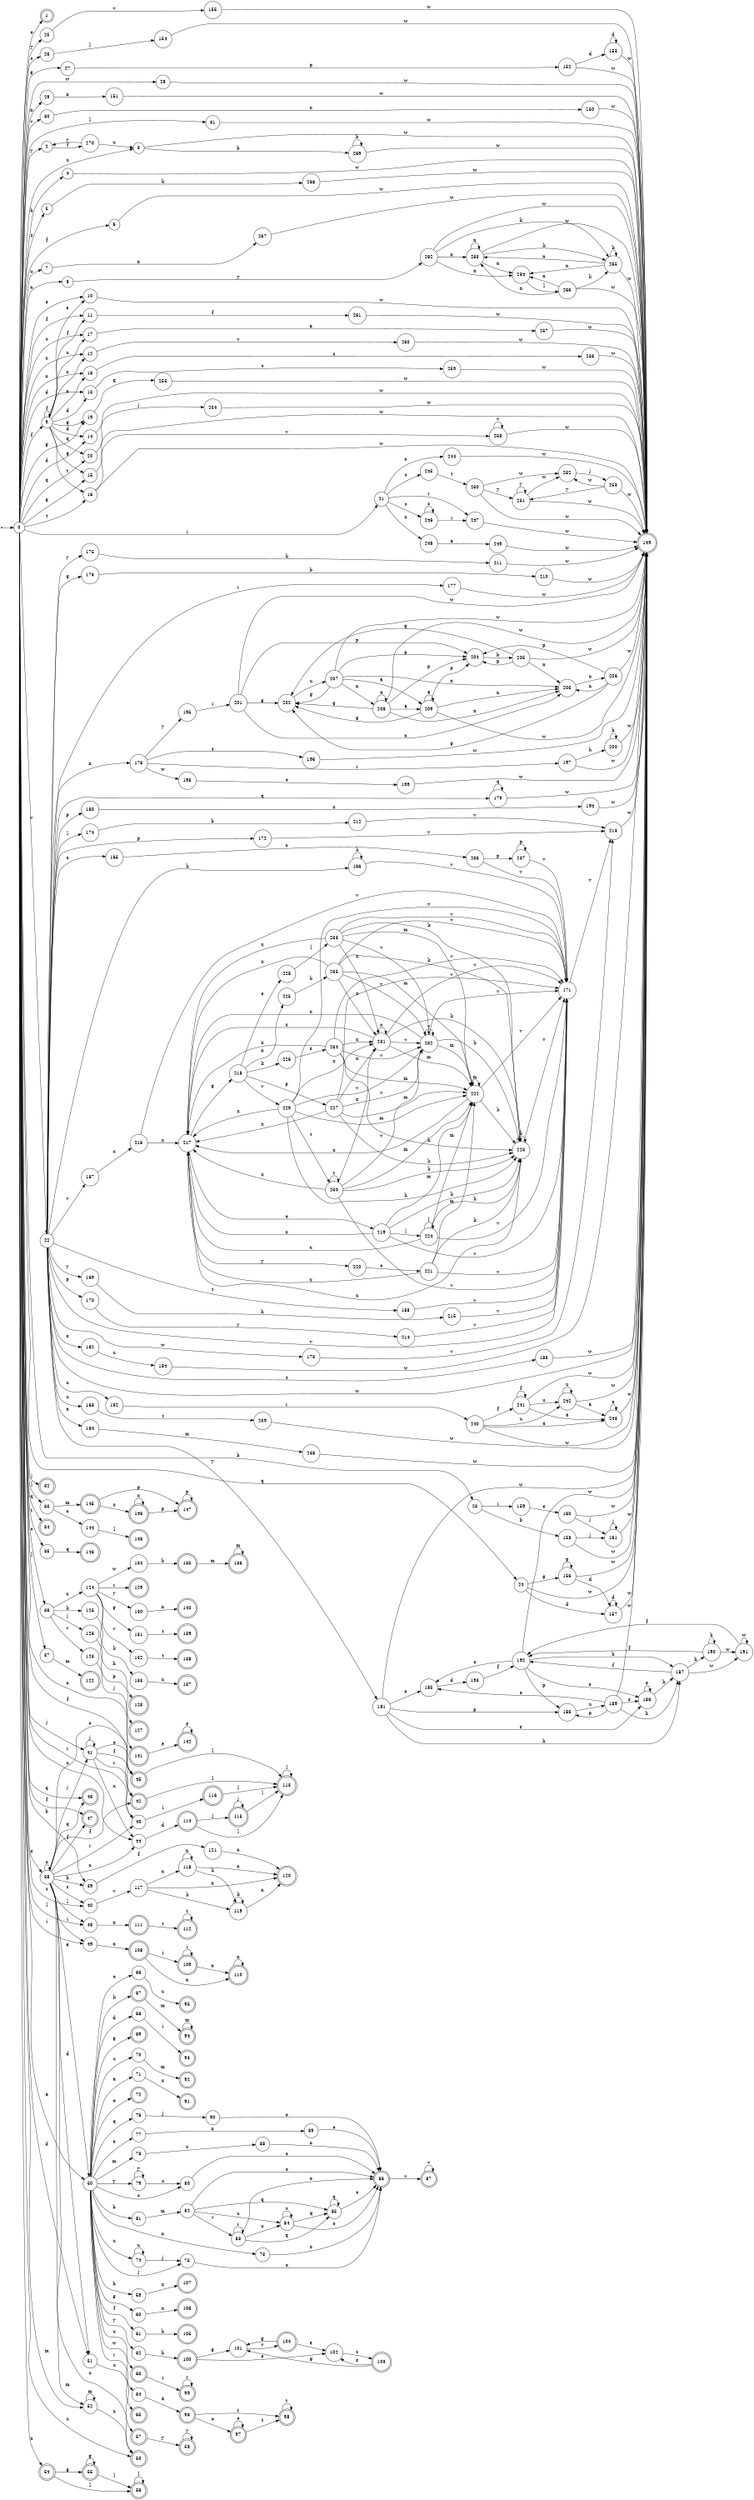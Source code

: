 digraph finite_state_machine {
rankdir=LR;
size="20,20";
node [shape = point]; "dummy0"
node [shape = circle]; "0";
"dummy0" -> "0";
node [shape = doublecircle]; "1";node [shape = circle]; "2";
node [shape = circle]; "3";
node [shape = circle]; "4";
node [shape = circle]; "5";
node [shape = circle]; "6";
node [shape = circle]; "7";
node [shape = circle]; "8";
node [shape = circle]; "9";
node [shape = circle]; "10";
node [shape = circle]; "11";
node [shape = circle]; "12";
node [shape = circle]; "13";
node [shape = circle]; "14";
node [shape = circle]; "15";
node [shape = circle]; "16";
node [shape = circle]; "17";
node [shape = circle]; "18";
node [shape = circle]; "19";
node [shape = circle]; "20";
node [shape = circle]; "21";
node [shape = circle]; "22";
node [shape = circle]; "23";
node [shape = circle]; "24";
node [shape = circle]; "25";
node [shape = circle]; "26";
node [shape = circle]; "27";
node [shape = circle]; "28";
node [shape = circle]; "29";
node [shape = circle]; "30";
node [shape = circle]; "31";
node [shape = doublecircle]; "32";node [shape = circle]; "33";
node [shape = doublecircle]; "34";node [shape = circle]; "35";
node [shape = circle]; "36";
node [shape = circle]; "37";
node [shape = circle]; "38";
node [shape = circle]; "39";
node [shape = circle]; "40";
node [shape = circle]; "41";
node [shape = doublecircle]; "42";node [shape = circle]; "43";
node [shape = circle]; "44";
node [shape = doublecircle]; "45";node [shape = doublecircle]; "46";node [shape = doublecircle]; "47";node [shape = circle]; "48";
node [shape = circle]; "49";
node [shape = circle]; "50";
node [shape = circle]; "51";
node [shape = circle]; "52";
node [shape = doublecircle]; "53";node [shape = doublecircle]; "54";node [shape = doublecircle]; "55";node [shape = doublecircle]; "56";node [shape = doublecircle]; "57";node [shape = doublecircle]; "58";node [shape = circle]; "59";
node [shape = circle]; "60";
node [shape = circle]; "61";
node [shape = circle]; "62";
node [shape = doublecircle]; "63";node [shape = circle]; "64";
node [shape = doublecircle]; "65";node [shape = circle]; "66";
node [shape = doublecircle]; "67";node [shape = circle]; "68";
node [shape = doublecircle]; "69";node [shape = circle]; "70";
node [shape = circle]; "71";
node [shape = doublecircle]; "72";node [shape = circle]; "73";
node [shape = circle]; "74";
node [shape = circle]; "75";
node [shape = circle]; "76";
node [shape = circle]; "77";
node [shape = circle]; "78";
node [shape = circle]; "79";
node [shape = circle]; "80";
node [shape = circle]; "81";
node [shape = circle]; "82";
node [shape = circle]; "83";
node [shape = circle]; "84";
node [shape = circle]; "85";
node [shape = doublecircle]; "86";node [shape = doublecircle]; "87";node [shape = circle]; "88";
node [shape = circle]; "89";
node [shape = circle]; "90";
node [shape = doublecircle]; "91";node [shape = doublecircle]; "92";node [shape = doublecircle]; "93";node [shape = doublecircle]; "94";node [shape = doublecircle]; "95";node [shape = doublecircle]; "96";node [shape = doublecircle]; "97";node [shape = doublecircle]; "98";node [shape = doublecircle]; "99";node [shape = doublecircle]; "100";node [shape = circle]; "101";
node [shape = circle]; "102";
node [shape = doublecircle]; "103";node [shape = doublecircle]; "104";node [shape = doublecircle]; "105";node [shape = doublecircle]; "106";node [shape = doublecircle]; "107";node [shape = doublecircle]; "108";node [shape = doublecircle]; "109";node [shape = doublecircle]; "110";node [shape = doublecircle]; "111";node [shape = doublecircle]; "112";node [shape = doublecircle]; "113";node [shape = doublecircle]; "114";node [shape = doublecircle]; "115";node [shape = doublecircle]; "116";node [shape = circle]; "117";
node [shape = circle]; "118";
node [shape = circle]; "119";
node [shape = doublecircle]; "120";node [shape = circle]; "121";
node [shape = doublecircle]; "122";node [shape = circle]; "123";
node [shape = circle]; "124";
node [shape = circle]; "125";
node [shape = circle]; "126";
node [shape = doublecircle]; "127";node [shape = doublecircle]; "128";node [shape = doublecircle]; "129";node [shape = circle]; "130";
node [shape = circle]; "131";
node [shape = circle]; "132";
node [shape = circle]; "133";
node [shape = circle]; "134";
node [shape = doublecircle]; "135";node [shape = doublecircle]; "136";node [shape = doublecircle]; "137";node [shape = doublecircle]; "138";node [shape = doublecircle]; "139";node [shape = doublecircle]; "140";node [shape = doublecircle]; "141";node [shape = doublecircle]; "142";node [shape = doublecircle]; "143";node [shape = circle]; "144";
node [shape = doublecircle]; "145";node [shape = doublecircle]; "146";node [shape = doublecircle]; "147";node [shape = doublecircle]; "148";node [shape = doublecircle]; "149";node [shape = circle]; "150";
node [shape = circle]; "151";
node [shape = circle]; "152";
node [shape = circle]; "153";
node [shape = circle]; "154";
node [shape = circle]; "155";
node [shape = circle]; "156";
node [shape = circle]; "157";
node [shape = circle]; "158";
node [shape = circle]; "159";
node [shape = circle]; "160";
node [shape = circle]; "161";
node [shape = circle]; "162";
node [shape = circle]; "163";
node [shape = circle]; "164";
node [shape = circle]; "165";
node [shape = circle]; "166";
node [shape = circle]; "167";
node [shape = circle]; "168";
node [shape = circle]; "169";
node [shape = circle]; "170";
node [shape = circle]; "171";
node [shape = circle]; "172";
node [shape = circle]; "173";
node [shape = circle]; "174";
node [shape = circle]; "175";
node [shape = circle]; "176";
node [shape = circle]; "177";
node [shape = circle]; "178";
node [shape = circle]; "179";
node [shape = circle]; "180";
node [shape = circle]; "181";
node [shape = circle]; "182";
node [shape = circle]; "183";
node [shape = circle]; "184";
node [shape = circle]; "185";
node [shape = circle]; "186";
node [shape = circle]; "187";
node [shape = circle]; "188";
node [shape = circle]; "189";
node [shape = circle]; "190";
node [shape = circle]; "191";
node [shape = circle]; "192";
node [shape = circle]; "193";
node [shape = circle]; "194";
node [shape = circle]; "195";
node [shape = circle]; "196";
node [shape = circle]; "197";
node [shape = circle]; "198";
node [shape = circle]; "199";
node [shape = circle]; "200";
node [shape = circle]; "201";
node [shape = circle]; "202";
node [shape = circle]; "203";
node [shape = circle]; "204";
node [shape = circle]; "205";
node [shape = circle]; "206";
node [shape = circle]; "207";
node [shape = circle]; "208";
node [shape = circle]; "209";
node [shape = circle]; "210";
node [shape = circle]; "211";
node [shape = circle]; "212";
node [shape = circle]; "213";
node [shape = circle]; "214";
node [shape = circle]; "215";
node [shape = circle]; "216";
node [shape = circle]; "217";
node [shape = circle]; "218";
node [shape = circle]; "219";
node [shape = circle]; "220";
node [shape = circle]; "221";
node [shape = circle]; "222";
node [shape = circle]; "223";
node [shape = circle]; "224";
node [shape = circle]; "225";
node [shape = circle]; "226";
node [shape = circle]; "227";
node [shape = circle]; "228";
node [shape = circle]; "229";
node [shape = circle]; "230";
node [shape = circle]; "231";
node [shape = circle]; "232";
node [shape = circle]; "233";
node [shape = circle]; "234";
node [shape = circle]; "235";
node [shape = circle]; "236";
node [shape = circle]; "237";
node [shape = circle]; "238";
node [shape = circle]; "239";
node [shape = circle]; "240";
node [shape = circle]; "241";
node [shape = circle]; "242";
node [shape = circle]; "243";
node [shape = circle]; "244";
node [shape = circle]; "245";
node [shape = circle]; "246";
node [shape = circle]; "247";
node [shape = circle]; "248";
node [shape = circle]; "249";
node [shape = circle]; "250";
node [shape = circle]; "251";
node [shape = circle]; "252";
node [shape = circle]; "253";
node [shape = circle]; "254";
node [shape = circle]; "255";
node [shape = circle]; "256";
node [shape = circle]; "257";
node [shape = circle]; "258";
node [shape = circle]; "259";
node [shape = circle]; "260";
node [shape = circle]; "261";
node [shape = circle]; "262";
node [shape = circle]; "263";
node [shape = circle]; "264";
node [shape = circle]; "265";
node [shape = circle]; "266";
node [shape = circle]; "267";
node [shape = circle]; "268";
node [shape = circle]; "269";
node [shape = circle]; "270";
"0" -> "1" [label = "o"];
 "0" -> "45" [label = "o"];
 "0" -> "38" [label = "o"];
 "0" -> "25" [label = "y"];
 "0" -> "2" [label = "y"];
 "0" -> "17" [label = "u"];
 "0" -> "3" [label = "u"];
 "0" -> "53" [label = "u"];
 "0" -> "7" [label = "u"];
 "0" -> "44" [label = "u"];
 "0" -> "4" [label = "h"];
 "0" -> "39" [label = "h"];
 "0" -> "40" [label = "s"];
 "0" -> "26" [label = "s"];
 "0" -> "5" [label = "s"];
 "0" -> "6" [label = "f"];
 "0" -> "9" [label = "f"];
 "0" -> "42" [label = "f"];
 "0" -> "11" [label = "f"];
 "0" -> "47" [label = "f"];
 "0" -> "8" [label = "n"];
 "0" -> "18" [label = "n"];
 "0" -> "29" [label = "n"];
 "0" -> "10" [label = "e"];
 "0" -> "12" [label = "x"];
 "0" -> "54" [label = "x"];
 "0" -> "51" [label = "d"];
 "0" -> "13" [label = "d"];
 "0" -> "14" [label = "d"];
 "0" -> "27" [label = "g"];
 "0" -> "19" [label = "g"];
 "0" -> "15" [label = "g"];
 "0" -> "16" [label = "t"];
 "0" -> "35" [label = "t"];
 "0" -> "24" [label = "q"];
 "0" -> "34" [label = "q"];
 "0" -> "20" [label = "q"];
 "0" -> "46" [label = "q"];
 "0" -> "49" [label = "i"];
 "0" -> "21" [label = "i"];
 "0" -> "22" [label = "v"];
 "0" -> "30" [label = "v"];
 "0" -> "23" [label = "b"];
 "0" -> "28" [label = "w"];
 "0" -> "48" [label = "l"];
 "0" -> "33" [label = "l"];
 "0" -> "37" [label = "l"];
 "0" -> "31" [label = "l"];
 "0" -> "32" [label = "j"];
 "0" -> "41" [label = "j"];
 "0" -> "36" [label = "c"];
 "0" -> "43" [label = "r"];
 "0" -> "50" [label = "a"];
 "0" -> "52" [label = "m"];
 "54" -> "55" [label = "g"];
 "54" -> "56" [label = "l"];
 "56" -> "56" [label = "l"];
 "55" -> "55" [label = "g"];
 "55" -> "56" [label = "l"];
 "52" -> "52" [label = "m"];
 "52" -> "53" [label = "u"];
 "51" -> "57" [label = "c"];
 "57" -> "58" [label = "y"];
 "58" -> "58" [label = "y"];
 "50" -> "59" [label = "h"];
 "50" -> "60" [label = "g"];
 "50" -> "69" [label = "g"];
 "50" -> "61" [label = "f"];
 "50" -> "62" [label = "y"];
 "50" -> "79" [label = "y"];
 "50" -> "74" [label = "u"];
 "50" -> "63" [label = "u"];
 "50" -> "64" [label = "w"];
 "50" -> "65" [label = "r"];
 "50" -> "72" [label = "o"];
 "50" -> "66" [label = "o"];
 "50" -> "67" [label = "k"];
 "50" -> "68" [label = "d"];
 "50" -> "80" [label = "c"];
 "50" -> "70" [label = "c"];
 "50" -> "71" [label = "a"];
 "50" -> "73" [label = "n"];
 "50" -> "75" [label = "j"];
 "50" -> "76" [label = "q"];
 "50" -> "77" [label = "e"];
 "50" -> "78" [label = "m"];
 "50" -> "81" [label = "b"];
 "81" -> "82" [label = "m"];
 "82" -> "83" [label = "r"];
 "82" -> "84" [label = "u"];
 "82" -> "85" [label = "q"];
 "82" -> "86" [label = "o"];
 "86" -> "87" [label = "v"];
 "87" -> "87" [label = "v"];
 "85" -> "85" [label = "q"];
 "85" -> "86" [label = "o"];
 "84" -> "84" [label = "u"];
 "84" -> "85" [label = "q"];
 "84" -> "86" [label = "o"];
 "83" -> "83" [label = "r"];
 "83" -> "84" [label = "u"];
 "83" -> "85" [label = "q"];
 "83" -> "86" [label = "o"];
 "80" -> "86" [label = "o"];
 "79" -> "79" [label = "y"];
 "79" -> "80" [label = "c"];
 "78" -> "88" [label = "c"];
 "88" -> "86" [label = "o"];
 "77" -> "89" [label = "n"];
 "89" -> "86" [label = "o"];
 "76" -> "90" [label = "j"];
 "90" -> "86" [label = "o"];
 "75" -> "86" [label = "o"];
 "74" -> "74" [label = "u"];
 "74" -> "75" [label = "j"];
 "73" -> "86" [label = "o"];
 "71" -> "91" [label = "x"];
 "70" -> "92" [label = "m"];
 "68" -> "93" [label = "i"];
 "67" -> "94" [label = "m"];
 "94" -> "94" [label = "m"];
 "66" -> "95" [label = "u"];
 "64" -> "96" [label = "a"];
 "96" -> "97" [label = "o"];
 "96" -> "98" [label = "t"];
 "98" -> "98" [label = "t"];
 "97" -> "97" [label = "o"];
 "97" -> "98" [label = "t"];
 "63" -> "99" [label = "r"];
 "99" -> "99" [label = "r"];
 "62" -> "100" [label = "h"];
 "100" -> "101" [label = "g"];
 "100" -> "102" [label = "e"];
 "102" -> "103" [label = "c"];
 "103" -> "102" [label = "e"];
 "103" -> "101" [label = "g"];
 "101" -> "104" [label = "v"];
 "104" -> "101" [label = "g"];
 "104" -> "102" [label = "e"];
 "61" -> "105" [label = "h"];
 "60" -> "106" [label = "x"];
 "59" -> "107" [label = "x"];
 "49" -> "108" [label = "n"];
 "108" -> "109" [label = "i"];
 "108" -> "110" [label = "n"];
 "110" -> "110" [label = "n"];
 "109" -> "109" [label = "i"];
 "109" -> "110" [label = "n"];
 "48" -> "111" [label = "n"];
 "111" -> "112" [label = "t"];
 "112" -> "112" [label = "t"];
 "45" -> "113" [label = "l"];
 "113" -> "113" [label = "l"];
 "44" -> "114" [label = "d"];
 "114" -> "115" [label = "j"];
 "114" -> "113" [label = "l"];
 "115" -> "115" [label = "j"];
 "115" -> "113" [label = "l"];
 "43" -> "116" [label = "i"];
 "116" -> "113" [label = "l"];
 "42" -> "113" [label = "l"];
 "41" -> "41" [label = "j"];
 "41" -> "42" [label = "f"];
 "41" -> "43" [label = "r"];
 "41" -> "44" [label = "u"];
 "41" -> "45" [label = "o"];
 "40" -> "117" [label = "v"];
 "117" -> "120" [label = "n"];
 "117" -> "118" [label = "n"];
 "117" -> "119" [label = "k"];
 "119" -> "119" [label = "k"];
 "119" -> "120" [label = "n"];
 "118" -> "120" [label = "n"];
 "118" -> "118" [label = "n"];
 "118" -> "119" [label = "k"];
 "39" -> "121" [label = "f"];
 "121" -> "120" [label = "n"];
 "38" -> "45" [label = "o"];
 "38" -> "38" [label = "o"];
 "38" -> "39" [label = "h"];
 "38" -> "40" [label = "s"];
 "38" -> "41" [label = "j"];
 "38" -> "42" [label = "f"];
 "38" -> "47" [label = "f"];
 "38" -> "43" [label = "r"];
 "38" -> "44" [label = "u"];
 "38" -> "53" [label = "u"];
 "38" -> "46" [label = "q"];
 "38" -> "48" [label = "l"];
 "38" -> "49" [label = "i"];
 "38" -> "50" [label = "a"];
 "38" -> "51" [label = "d"];
 "38" -> "52" [label = "m"];
 "37" -> "122" [label = "m"];
 "36" -> "123" [label = "v"];
 "36" -> "124" [label = "x"];
 "36" -> "125" [label = "k"];
 "36" -> "126" [label = "j"];
 "126" -> "127" [label = "p"];
 "125" -> "128" [label = "h"];
 "124" -> "129" [label = "r"];
 "124" -> "130" [label = "y"];
 "124" -> "131" [label = "g"];
 "124" -> "132" [label = "v"];
 "124" -> "133" [label = "k"];
 "124" -> "134" [label = "w"];
 "134" -> "135" [label = "h"];
 "135" -> "136" [label = "m"];
 "136" -> "136" [label = "m"];
 "133" -> "137" [label = "x"];
 "132" -> "138" [label = "t"];
 "131" -> "139" [label = "t"];
 "130" -> "140" [label = "n"];
 "123" -> "141" [label = "j"];
 "141" -> "142" [label = "e"];
 "142" -> "142" [label = "e"];
 "35" -> "143" [label = "q"];
 "33" -> "144" [label = "o"];
 "33" -> "145" [label = "m"];
 "145" -> "146" [label = "x"];
 "145" -> "147" [label = "p"];
 "147" -> "147" [label = "p"];
 "146" -> "146" [label = "x"];
 "146" -> "147" [label = "p"];
 "144" -> "148" [label = "l"];
 "31" -> "149" [label = "w"];
 "30" -> "150" [label = "x"];
 "150" -> "149" [label = "w"];
 "29" -> "151" [label = "n"];
 "151" -> "149" [label = "w"];
 "28" -> "149" [label = "w"];
 "27" -> "152" [label = "p"];
 "152" -> "153" [label = "d"];
 "152" -> "149" [label = "w"];
 "153" -> "153" [label = "d"];
 "153" -> "149" [label = "w"];
 "26" -> "154" [label = "l"];
 "154" -> "149" [label = "w"];
 "25" -> "155" [label = "v"];
 "155" -> "149" [label = "w"];
 "24" -> "156" [label = "g"];
 "24" -> "157" [label = "d"];
 "24" -> "149" [label = "w"];
 "157" -> "157" [label = "d"];
 "157" -> "149" [label = "w"];
 "156" -> "156" [label = "g"];
 "156" -> "157" [label = "d"];
 "156" -> "149" [label = "w"];
 "23" -> "158" [label = "b"];
 "23" -> "159" [label = "i"];
 "159" -> "160" [label = "e"];
 "160" -> "161" [label = "j"];
 "160" -> "149" [label = "w"];
 "161" -> "161" [label = "j"];
 "161" -> "149" [label = "w"];
 "158" -> "161" [label = "j"];
 "158" -> "149" [label = "w"];
 "22" -> "162" [label = "u"];
 "22" -> "163" [label = "u"];
 "22" -> "164" [label = "a"];
 "22" -> "165" [label = "o"];
 "22" -> "182" [label = "o"];
 "22" -> "166" [label = "k"];
 "22" -> "171" [label = "v"];
 "22" -> "167" [label = "v"];
 "22" -> "168" [label = "t"];
 "22" -> "169" [label = "y"];
 "22" -> "181" [label = "y"];
 "22" -> "175" [label = "y"];
 "22" -> "170" [label = "p"];
 "22" -> "180" [label = "p"];
 "22" -> "172" [label = "p"];
 "22" -> "173" [label = "w"];
 "22" -> "149" [label = "w"];
 "22" -> "174" [label = "l"];
 "22" -> "176" [label = "g"];
 "22" -> "177" [label = "r"];
 "22" -> "178" [label = "n"];
 "22" -> "179" [label = "q"];
 "22" -> "183" [label = "s"];
 "183" -> "149" [label = "w"];
 "182" -> "184" [label = "u"];
 "184" -> "149" [label = "w"];
 "181" -> "185" [label = "o"];
 "181" -> "186" [label = "e"];
 "181" -> "187" [label = "h"];
 "181" -> "188" [label = "p"];
 "181" -> "149" [label = "w"];
 "188" -> "189" [label = "u"];
 "189" -> "188" [label = "p"];
 "189" -> "185" [label = "o"];
 "189" -> "186" [label = "e"];
 "189" -> "187" [label = "h"];
 "189" -> "149" [label = "w"];
 "187" -> "190" [label = "h"];
 "187" -> "191" [label = "w"];
 "187" -> "192" [label = "f"];
 "192" -> "185" [label = "o"];
 "192" -> "186" [label = "e"];
 "192" -> "187" [label = "h"];
 "192" -> "188" [label = "p"];
 "192" -> "149" [label = "w"];
 "191" -> "191" [label = "w"];
 "191" -> "192" [label = "f"];
 "190" -> "190" [label = "h"];
 "190" -> "191" [label = "w"];
 "190" -> "192" [label = "f"];
 "186" -> "186" [label = "e"];
 "186" -> "187" [label = "h"];
 "185" -> "193" [label = "d"];
 "193" -> "192" [label = "f"];
 "180" -> "194" [label = "x"];
 "194" -> "149" [label = "w"];
 "179" -> "179" [label = "q"];
 "179" -> "149" [label = "w"];
 "178" -> "195" [label = "y"];
 "178" -> "196" [label = "s"];
 "178" -> "197" [label = "r"];
 "178" -> "198" [label = "w"];
 "198" -> "199" [label = "o"];
 "199" -> "149" [label = "w"];
 "197" -> "200" [label = "h"];
 "197" -> "149" [label = "w"];
 "200" -> "200" [label = "h"];
 "200" -> "149" [label = "w"];
 "196" -> "149" [label = "w"];
 "195" -> "201" [label = "r"];
 "201" -> "202" [label = "g"];
 "201" -> "203" [label = "n"];
 "201" -> "204" [label = "p"];
 "201" -> "149" [label = "w"];
 "204" -> "205" [label = "b"];
 "205" -> "204" [label = "p"];
 "205" -> "202" [label = "g"];
 "205" -> "203" [label = "n"];
 "205" -> "149" [label = "w"];
 "203" -> "206" [label = "n"];
 "206" -> "203" [label = "n"];
 "206" -> "202" [label = "g"];
 "206" -> "204" [label = "p"];
 "206" -> "149" [label = "w"];
 "202" -> "207" [label = "u"];
 "207" -> "202" [label = "g"];
 "207" -> "208" [label = "n"];
 "207" -> "203" [label = "n"];
 "207" -> "209" [label = "a"];
 "207" -> "204" [label = "p"];
 "207" -> "149" [label = "w"];
 "209" -> "209" [label = "a"];
 "209" -> "202" [label = "g"];
 "209" -> "203" [label = "n"];
 "209" -> "204" [label = "p"];
 "209" -> "149" [label = "w"];
 "208" -> "208" [label = "n"];
 "208" -> "203" [label = "n"];
 "208" -> "202" [label = "g"];
 "208" -> "209" [label = "a"];
 "208" -> "204" [label = "p"];
 "208" -> "149" [label = "w"];
 "177" -> "149" [label = "w"];
 "176" -> "210" [label = "b"];
 "210" -> "149" [label = "w"];
 "175" -> "211" [label = "k"];
 "211" -> "149" [label = "w"];
 "174" -> "212" [label = "b"];
 "212" -> "213" [label = "v"];
 "213" -> "149" [label = "w"];
 "173" -> "213" [label = "v"];
 "172" -> "213" [label = "v"];
 "171" -> "213" [label = "v"];
 "170" -> "214" [label = "y"];
 "214" -> "171" [label = "v"];
 "169" -> "215" [label = "h"];
 "215" -> "171" [label = "v"];
 "168" -> "171" [label = "v"];
 "167" -> "216" [label = "u"];
 "216" -> "217" [label = "x"];
 "216" -> "171" [label = "v"];
 "217" -> "218" [label = "g"];
 "217" -> "219" [label = "o"];
 "217" -> "220" [label = "y"];
 "220" -> "221" [label = "o"];
 "221" -> "217" [label = "x"];
 "221" -> "222" [label = "m"];
 "221" -> "223" [label = "k"];
 "221" -> "171" [label = "v"];
 "223" -> "223" [label = "k"];
 "223" -> "217" [label = "x"];
 "223" -> "171" [label = "v"];
 "222" -> "222" [label = "m"];
 "222" -> "217" [label = "x"];
 "222" -> "223" [label = "k"];
 "222" -> "171" [label = "v"];
 "219" -> "224" [label = "l"];
 "219" -> "217" [label = "x"];
 "219" -> "222" [label = "m"];
 "219" -> "223" [label = "k"];
 "219" -> "171" [label = "v"];
 "224" -> "224" [label = "l"];
 "224" -> "217" [label = "x"];
 "224" -> "222" [label = "m"];
 "224" -> "223" [label = "k"];
 "224" -> "171" [label = "v"];
 "218" -> "225" [label = "n"];
 "218" -> "226" [label = "k"];
 "218" -> "227" [label = "p"];
 "218" -> "228" [label = "e"];
 "218" -> "229" [label = "v"];
 "229" -> "230" [label = "t"];
 "229" -> "217" [label = "x"];
 "229" -> "231" [label = "x"];
 "229" -> "232" [label = "v"];
 "229" -> "171" [label = "v"];
 "229" -> "222" [label = "m"];
 "229" -> "223" [label = "k"];
 "232" -> "232" [label = "v"];
 "232" -> "171" [label = "v"];
 "232" -> "217" [label = "x"];
 "232" -> "222" [label = "m"];
 "232" -> "223" [label = "k"];
 "231" -> "217" [label = "x"];
 "231" -> "231" [label = "x"];
 "231" -> "232" [label = "v"];
 "231" -> "171" [label = "v"];
 "231" -> "222" [label = "m"];
 "231" -> "223" [label = "k"];
 "230" -> "230" [label = "t"];
 "230" -> "217" [label = "x"];
 "230" -> "231" [label = "x"];
 "230" -> "232" [label = "v"];
 "230" -> "171" [label = "v"];
 "230" -> "222" [label = "m"];
 "230" -> "223" [label = "k"];
 "228" -> "233" [label = "l"];
 "233" -> "217" [label = "x"];
 "233" -> "231" [label = "x"];
 "233" -> "232" [label = "v"];
 "233" -> "171" [label = "v"];
 "233" -> "222" [label = "m"];
 "233" -> "223" [label = "k"];
 "227" -> "217" [label = "x"];
 "227" -> "231" [label = "x"];
 "227" -> "232" [label = "v"];
 "227" -> "171" [label = "v"];
 "227" -> "222" [label = "m"];
 "227" -> "223" [label = "k"];
 "226" -> "234" [label = "e"];
 "234" -> "217" [label = "x"];
 "234" -> "231" [label = "x"];
 "234" -> "232" [label = "v"];
 "234" -> "171" [label = "v"];
 "234" -> "222" [label = "m"];
 "234" -> "223" [label = "k"];
 "225" -> "235" [label = "k"];
 "235" -> "217" [label = "x"];
 "235" -> "231" [label = "x"];
 "235" -> "232" [label = "v"];
 "235" -> "171" [label = "v"];
 "235" -> "222" [label = "m"];
 "235" -> "223" [label = "k"];
 "166" -> "166" [label = "k"];
 "166" -> "171" [label = "v"];
 "165" -> "236" [label = "x"];
 "236" -> "237" [label = "p"];
 "236" -> "171" [label = "v"];
 "237" -> "237" [label = "p"];
 "237" -> "171" [label = "v"];
 "164" -> "238" [label = "m"];
 "238" -> "149" [label = "w"];
 "163" -> "239" [label = "t"];
 "239" -> "149" [label = "w"];
 "162" -> "240" [label = "r"];
 "240" -> "241" [label = "f"];
 "240" -> "242" [label = "u"];
 "240" -> "243" [label = "a"];
 "240" -> "149" [label = "w"];
 "243" -> "243" [label = "a"];
 "243" -> "149" [label = "w"];
 "242" -> "242" [label = "u"];
 "242" -> "243" [label = "a"];
 "242" -> "149" [label = "w"];
 "241" -> "241" [label = "f"];
 "241" -> "242" [label = "u"];
 "241" -> "243" [label = "a"];
 "241" -> "149" [label = "w"];
 "21" -> "244" [label = "o"];
 "21" -> "245" [label = "c"];
 "21" -> "246" [label = "c"];
 "21" -> "247" [label = "r"];
 "21" -> "248" [label = "x"];
 "248" -> "249" [label = "a"];
 "249" -> "149" [label = "w"];
 "247" -> "149" [label = "w"];
 "246" -> "246" [label = "c"];
 "246" -> "247" [label = "r"];
 "245" -> "250" [label = "t"];
 "250" -> "251" [label = "y"];
 "250" -> "252" [label = "w"];
 "250" -> "149" [label = "w"];
 "252" -> "253" [label = "j"];
 "253" -> "252" [label = "w"];
 "253" -> "149" [label = "w"];
 "253" -> "251" [label = "y"];
 "251" -> "251" [label = "y"];
 "251" -> "252" [label = "w"];
 "251" -> "149" [label = "w"];
 "244" -> "149" [label = "w"];
 "20" -> "254" [label = "j"];
 "254" -> "149" [label = "w"];
 "19" -> "255" [label = "q"];
 "255" -> "149" [label = "w"];
 "18" -> "256" [label = "s"];
 "256" -> "149" [label = "w"];
 "17" -> "257" [label = "a"];
 "257" -> "149" [label = "w"];
 "16" -> "258" [label = "v"];
 "16" -> "149" [label = "w"];
 "258" -> "258" [label = "v"];
 "258" -> "149" [label = "w"];
 "15" -> "149" [label = "w"];
 "14" -> "149" [label = "w"];
 "13" -> "259" [label = "c"];
 "259" -> "149" [label = "w"];
 "12" -> "260" [label = "v"];
 "260" -> "149" [label = "w"];
 "11" -> "261" [label = "f"];
 "261" -> "149" [label = "w"];
 "10" -> "149" [label = "w"];
 "9" -> "9" [label = "f"];
 "9" -> "11" [label = "f"];
 "9" -> "10" [label = "e"];
 "9" -> "12" [label = "x"];
 "9" -> "13" [label = "d"];
 "9" -> "14" [label = "d"];
 "9" -> "19" [label = "g"];
 "9" -> "15" [label = "g"];
 "9" -> "16" [label = "t"];
 "9" -> "17" [label = "u"];
 "9" -> "18" [label = "n"];
 "9" -> "20" [label = "q"];
 "8" -> "262" [label = "y"];
 "262" -> "264" [label = "n"];
 "262" -> "263" [label = "n"];
 "262" -> "265" [label = "k"];
 "262" -> "149" [label = "w"];
 "265" -> "265" [label = "k"];
 "265" -> "264" [label = "n"];
 "265" -> "263" [label = "n"];
 "265" -> "149" [label = "w"];
 "264" -> "266" [label = "l"];
 "266" -> "264" [label = "n"];
 "266" -> "263" [label = "n"];
 "266" -> "265" [label = "k"];
 "266" -> "149" [label = "w"];
 "263" -> "264" [label = "n"];
 "263" -> "263" [label = "n"];
 "263" -> "265" [label = "k"];
 "263" -> "149" [label = "w"];
 "7" -> "267" [label = "n"];
 "267" -> "149" [label = "w"];
 "6" -> "149" [label = "w"];
 "5" -> "268" [label = "k"];
 "268" -> "149" [label = "w"];
 "4" -> "149" [label = "w"];
 "3" -> "269" [label = "b"];
 "3" -> "149" [label = "w"];
 "269" -> "269" [label = "b"];
 "269" -> "149" [label = "w"];
 "2" -> "270" [label = "f"];
 "270" -> "2" [label = "y"];
 "270" -> "3" [label = "u"];
 }
